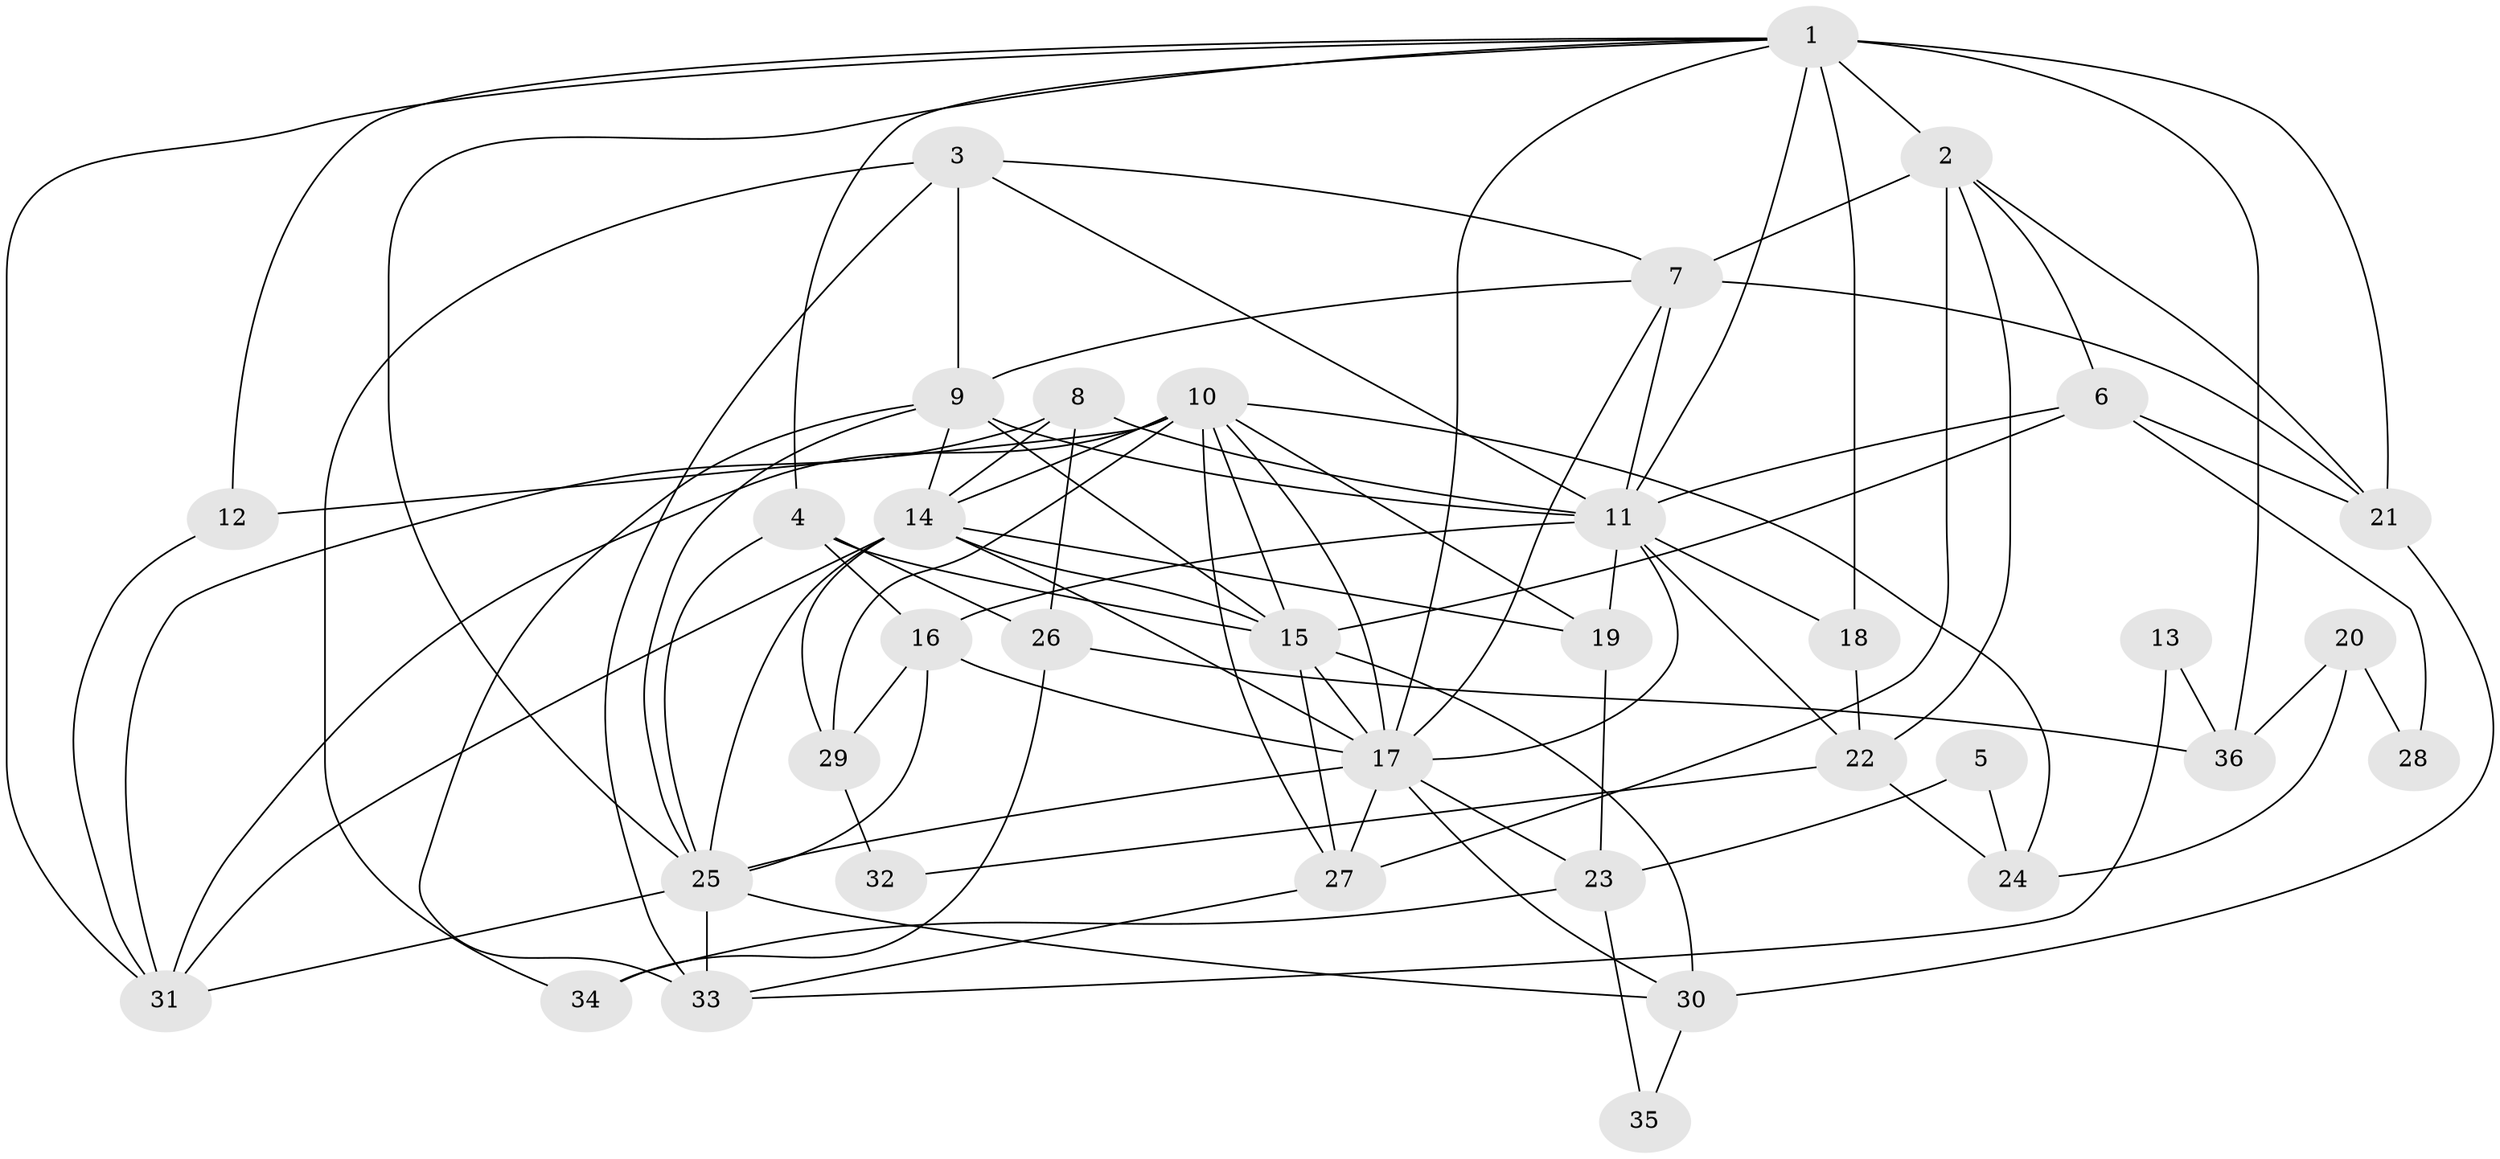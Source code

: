 // original degree distribution, {3: 0.3194444444444444, 5: 0.2638888888888889, 4: 0.18055555555555555, 2: 0.1111111111111111, 6: 0.1111111111111111, 8: 0.013888888888888888}
// Generated by graph-tools (version 1.1) at 2025/36/03/09/25 02:36:15]
// undirected, 36 vertices, 94 edges
graph export_dot {
graph [start="1"]
  node [color=gray90,style=filled];
  1;
  2;
  3;
  4;
  5;
  6;
  7;
  8;
  9;
  10;
  11;
  12;
  13;
  14;
  15;
  16;
  17;
  18;
  19;
  20;
  21;
  22;
  23;
  24;
  25;
  26;
  27;
  28;
  29;
  30;
  31;
  32;
  33;
  34;
  35;
  36;
  1 -- 2 [weight=2.0];
  1 -- 4 [weight=1.0];
  1 -- 11 [weight=1.0];
  1 -- 12 [weight=1.0];
  1 -- 17 [weight=1.0];
  1 -- 18 [weight=1.0];
  1 -- 21 [weight=1.0];
  1 -- 25 [weight=1.0];
  1 -- 31 [weight=1.0];
  1 -- 36 [weight=2.0];
  2 -- 6 [weight=1.0];
  2 -- 7 [weight=1.0];
  2 -- 21 [weight=1.0];
  2 -- 22 [weight=1.0];
  2 -- 27 [weight=2.0];
  3 -- 7 [weight=1.0];
  3 -- 9 [weight=2.0];
  3 -- 11 [weight=2.0];
  3 -- 33 [weight=1.0];
  3 -- 34 [weight=1.0];
  4 -- 15 [weight=1.0];
  4 -- 16 [weight=1.0];
  4 -- 25 [weight=1.0];
  4 -- 26 [weight=1.0];
  5 -- 23 [weight=1.0];
  5 -- 24 [weight=1.0];
  6 -- 11 [weight=1.0];
  6 -- 15 [weight=1.0];
  6 -- 21 [weight=1.0];
  6 -- 28 [weight=1.0];
  7 -- 9 [weight=1.0];
  7 -- 11 [weight=1.0];
  7 -- 17 [weight=1.0];
  7 -- 21 [weight=1.0];
  8 -- 11 [weight=2.0];
  8 -- 14 [weight=1.0];
  8 -- 26 [weight=1.0];
  8 -- 31 [weight=1.0];
  9 -- 11 [weight=1.0];
  9 -- 14 [weight=1.0];
  9 -- 15 [weight=1.0];
  9 -- 25 [weight=1.0];
  9 -- 33 [weight=1.0];
  10 -- 12 [weight=1.0];
  10 -- 14 [weight=3.0];
  10 -- 15 [weight=2.0];
  10 -- 17 [weight=2.0];
  10 -- 19 [weight=1.0];
  10 -- 24 [weight=1.0];
  10 -- 27 [weight=1.0];
  10 -- 29 [weight=1.0];
  10 -- 31 [weight=1.0];
  11 -- 16 [weight=1.0];
  11 -- 17 [weight=2.0];
  11 -- 18 [weight=1.0];
  11 -- 19 [weight=1.0];
  11 -- 22 [weight=1.0];
  12 -- 31 [weight=1.0];
  13 -- 33 [weight=1.0];
  13 -- 36 [weight=1.0];
  14 -- 15 [weight=2.0];
  14 -- 17 [weight=1.0];
  14 -- 19 [weight=1.0];
  14 -- 25 [weight=1.0];
  14 -- 29 [weight=1.0];
  14 -- 31 [weight=1.0];
  15 -- 17 [weight=1.0];
  15 -- 27 [weight=1.0];
  15 -- 30 [weight=1.0];
  16 -- 17 [weight=1.0];
  16 -- 25 [weight=1.0];
  16 -- 29 [weight=1.0];
  17 -- 23 [weight=1.0];
  17 -- 25 [weight=1.0];
  17 -- 27 [weight=1.0];
  17 -- 30 [weight=1.0];
  18 -- 22 [weight=1.0];
  19 -- 23 [weight=1.0];
  20 -- 24 [weight=1.0];
  20 -- 28 [weight=1.0];
  20 -- 36 [weight=1.0];
  21 -- 30 [weight=1.0];
  22 -- 24 [weight=1.0];
  22 -- 32 [weight=1.0];
  23 -- 34 [weight=1.0];
  23 -- 35 [weight=1.0];
  25 -- 30 [weight=1.0];
  25 -- 31 [weight=1.0];
  25 -- 33 [weight=2.0];
  26 -- 34 [weight=1.0];
  26 -- 36 [weight=1.0];
  27 -- 33 [weight=1.0];
  29 -- 32 [weight=1.0];
  30 -- 35 [weight=1.0];
}
